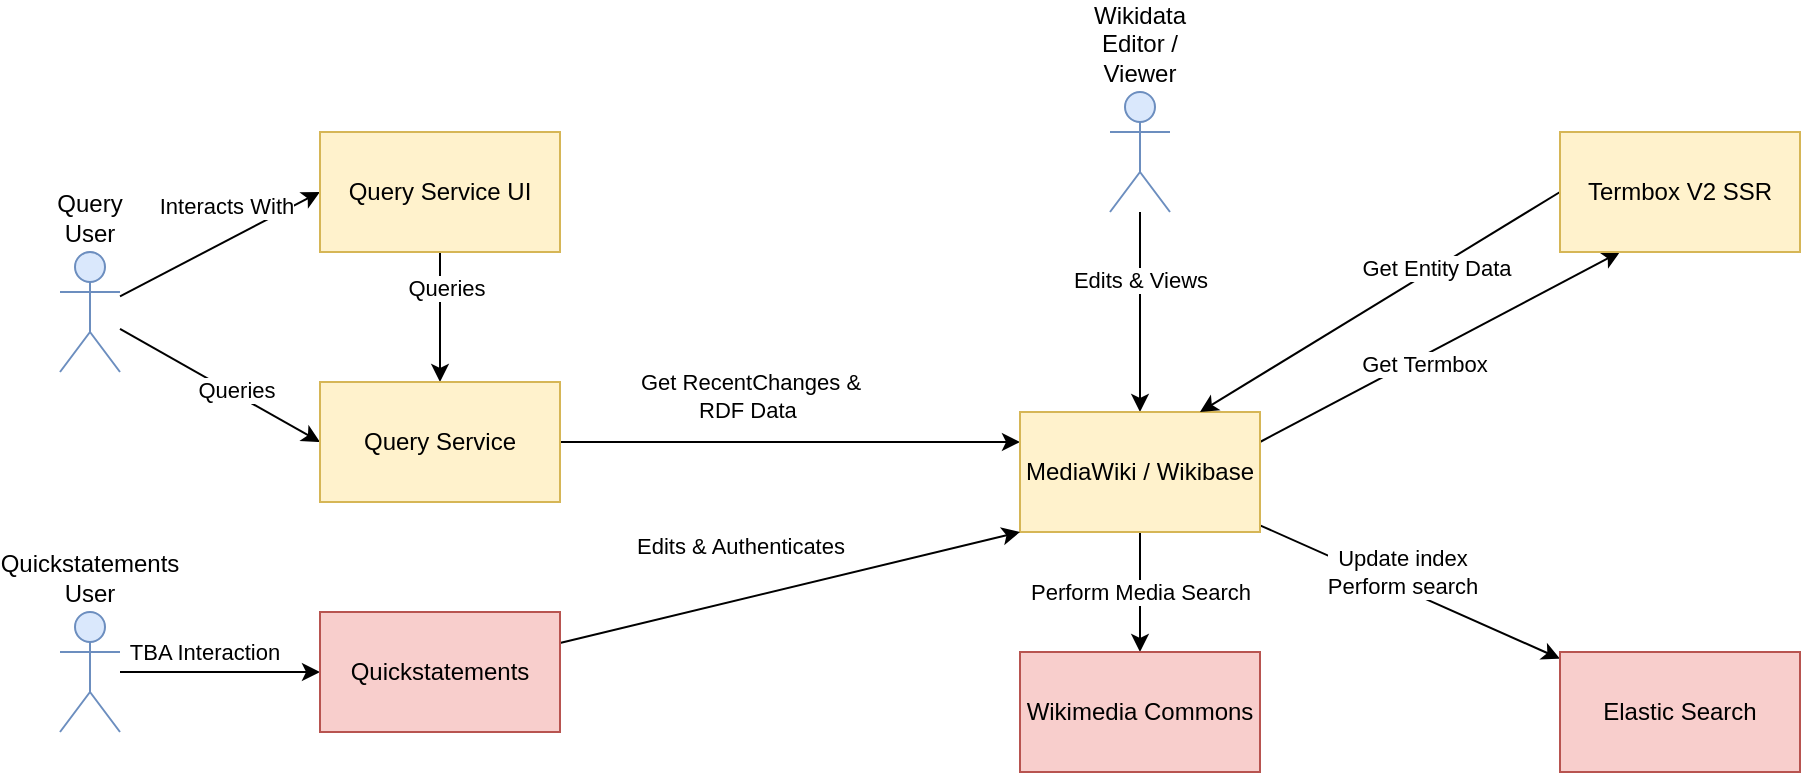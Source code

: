 <mxfile version="13.10.4" type="github">
  <diagram id="XFkhv5XfGi1PEyDfdlKW" name="Page-1">
    <mxGraphModel dx="1185" dy="1812" grid="1" gridSize="10" guides="1" tooltips="1" connect="1" arrows="1" fold="1" page="1" pageScale="1" pageWidth="827" pageHeight="1169" math="0" shadow="0">
      <root>
        <mxCell id="0" />
        <mxCell id="1" parent="0" />
        <mxCell id="SZiY50dN_7dzx2aO1JHb-30" style="edgeStyle=orthogonalEdgeStyle;rounded=0;orthogonalLoop=1;jettySize=auto;html=1;entryX=0.5;entryY=0;entryDx=0;entryDy=0;" edge="1" parent="1" source="SZiY50dN_7dzx2aO1JHb-1" target="SZiY50dN_7dzx2aO1JHb-10">
          <mxGeometry relative="1" as="geometry" />
        </mxCell>
        <mxCell id="SZiY50dN_7dzx2aO1JHb-39" value="Edits &amp;amp; Views" style="edgeLabel;html=1;align=center;verticalAlign=middle;resizable=0;points=[];" vertex="1" connectable="0" parent="SZiY50dN_7dzx2aO1JHb-30">
          <mxGeometry x="-0.323" relative="1" as="geometry">
            <mxPoint as="offset" />
          </mxGeometry>
        </mxCell>
        <mxCell id="SZiY50dN_7dzx2aO1JHb-1" value="Wikidata Editor / Viewer" style="shape=umlActor;verticalLabelPosition=top;verticalAlign=bottom;html=1;outlineConnect=0;fillColor=#dae8fc;strokeColor=#6c8ebf;labelPosition=center;align=center;whiteSpace=wrap;" vertex="1" parent="1">
          <mxGeometry x="795" y="30" width="30" height="60" as="geometry" />
        </mxCell>
        <mxCell id="SZiY50dN_7dzx2aO1JHb-19" style="edgeStyle=orthogonalEdgeStyle;rounded=0;orthogonalLoop=1;jettySize=auto;html=1;" edge="1" parent="1" source="SZiY50dN_7dzx2aO1JHb-2" target="SZiY50dN_7dzx2aO1JHb-12">
          <mxGeometry relative="1" as="geometry" />
        </mxCell>
        <mxCell id="SZiY50dN_7dzx2aO1JHb-20" value="TBA Interaction" style="edgeLabel;html=1;align=center;verticalAlign=middle;resizable=0;points=[];" vertex="1" connectable="0" parent="SZiY50dN_7dzx2aO1JHb-19">
          <mxGeometry x="0.12" y="-1" relative="1" as="geometry">
            <mxPoint x="-14.14" y="-11" as="offset" />
          </mxGeometry>
        </mxCell>
        <mxCell id="SZiY50dN_7dzx2aO1JHb-2" value="Quickstatements User" style="shape=umlActor;verticalLabelPosition=top;verticalAlign=bottom;html=1;outlineConnect=0;fillColor=#dae8fc;strokeColor=#6c8ebf;labelPosition=center;align=center;whiteSpace=wrap;" vertex="1" parent="1">
          <mxGeometry x="270" y="290" width="30" height="60" as="geometry" />
        </mxCell>
        <mxCell id="SZiY50dN_7dzx2aO1JHb-18" style="rounded=0;orthogonalLoop=1;jettySize=auto;html=1;entryX=0;entryY=0.5;entryDx=0;entryDy=0;" edge="1" parent="1" source="SZiY50dN_7dzx2aO1JHb-4" target="SZiY50dN_7dzx2aO1JHb-7">
          <mxGeometry relative="1" as="geometry" />
        </mxCell>
        <mxCell id="SZiY50dN_7dzx2aO1JHb-37" value="Interacts With" style="edgeLabel;html=1;align=center;verticalAlign=middle;resizable=0;points=[];" vertex="1" connectable="0" parent="SZiY50dN_7dzx2aO1JHb-18">
          <mxGeometry x="0.243" y="2" relative="1" as="geometry">
            <mxPoint x="-8.3" y="-11.06" as="offset" />
          </mxGeometry>
        </mxCell>
        <mxCell id="SZiY50dN_7dzx2aO1JHb-22" style="rounded=0;orthogonalLoop=1;jettySize=auto;html=1;entryX=0;entryY=0.5;entryDx=0;entryDy=0;" edge="1" parent="1" source="SZiY50dN_7dzx2aO1JHb-4" target="SZiY50dN_7dzx2aO1JHb-9">
          <mxGeometry relative="1" as="geometry">
            <mxPoint x="400" y="80.571" as="targetPoint" />
          </mxGeometry>
        </mxCell>
        <mxCell id="SZiY50dN_7dzx2aO1JHb-38" value="Queries" style="edgeLabel;html=1;align=center;verticalAlign=middle;resizable=0;points=[];" vertex="1" connectable="0" parent="SZiY50dN_7dzx2aO1JHb-22">
          <mxGeometry x="0.14" y="2" relative="1" as="geometry">
            <mxPoint as="offset" />
          </mxGeometry>
        </mxCell>
        <mxCell id="SZiY50dN_7dzx2aO1JHb-4" value="Query User" style="shape=umlActor;verticalLabelPosition=top;verticalAlign=bottom;html=1;outlineConnect=0;fillColor=#dae8fc;strokeColor=#6c8ebf;labelPosition=center;align=center;whiteSpace=wrap;" vertex="1" parent="1">
          <mxGeometry x="270" y="110" width="30" height="60" as="geometry" />
        </mxCell>
        <mxCell id="SZiY50dN_7dzx2aO1JHb-23" style="rounded=0;orthogonalLoop=1;jettySize=auto;html=1;entryX=0.5;entryY=0;entryDx=0;entryDy=0;" edge="1" parent="1" source="SZiY50dN_7dzx2aO1JHb-7" target="SZiY50dN_7dzx2aO1JHb-9">
          <mxGeometry relative="1" as="geometry">
            <mxPoint x="460" y="90.0" as="targetPoint" />
          </mxGeometry>
        </mxCell>
        <mxCell id="SZiY50dN_7dzx2aO1JHb-40" value="Queries" style="edgeLabel;html=1;align=center;verticalAlign=middle;resizable=0;points=[];" vertex="1" connectable="0" parent="SZiY50dN_7dzx2aO1JHb-23">
          <mxGeometry x="-0.286" y="3" relative="1" as="geometry">
            <mxPoint y="-5" as="offset" />
          </mxGeometry>
        </mxCell>
        <mxCell id="SZiY50dN_7dzx2aO1JHb-7" value="Query Service UI" style="rounded=0;whiteSpace=wrap;html=1;fillColor=#fff2cc;strokeColor=#d6b656;" vertex="1" parent="1">
          <mxGeometry x="400" y="50" width="120" height="60" as="geometry" />
        </mxCell>
        <mxCell id="SZiY50dN_7dzx2aO1JHb-28" style="rounded=0;orthogonalLoop=1;jettySize=auto;html=1;entryX=0;entryY=0.25;entryDx=0;entryDy=0;exitX=1;exitY=0.5;exitDx=0;exitDy=0;" edge="1" parent="1" source="SZiY50dN_7dzx2aO1JHb-9" target="SZiY50dN_7dzx2aO1JHb-10">
          <mxGeometry relative="1" as="geometry" />
        </mxCell>
        <mxCell id="SZiY50dN_7dzx2aO1JHb-29" value="Get RecentChanges &amp;amp;&lt;br&gt;RDF Data&amp;nbsp;" style="edgeLabel;html=1;align=center;verticalAlign=middle;resizable=0;points=[];" vertex="1" connectable="0" parent="SZiY50dN_7dzx2aO1JHb-28">
          <mxGeometry x="0.254" y="4" relative="1" as="geometry">
            <mxPoint x="-49.74" y="-19.26" as="offset" />
          </mxGeometry>
        </mxCell>
        <mxCell id="SZiY50dN_7dzx2aO1JHb-9" value="Query Service" style="rounded=0;whiteSpace=wrap;html=1;fillColor=#fff2cc;strokeColor=#d6b656;" vertex="1" parent="1">
          <mxGeometry x="400" y="175" width="120" height="60" as="geometry" />
        </mxCell>
        <mxCell id="SZiY50dN_7dzx2aO1JHb-43" style="edgeStyle=none;rounded=0;orthogonalLoop=1;jettySize=auto;html=1;entryX=0.25;entryY=1;entryDx=0;entryDy=0;exitX=1;exitY=0.25;exitDx=0;exitDy=0;" edge="1" parent="1" source="SZiY50dN_7dzx2aO1JHb-10" target="SZiY50dN_7dzx2aO1JHb-11">
          <mxGeometry relative="1" as="geometry" />
        </mxCell>
        <mxCell id="SZiY50dN_7dzx2aO1JHb-44" value="Get Termbox" style="edgeLabel;html=1;align=center;verticalAlign=middle;resizable=0;points=[];" vertex="1" connectable="0" parent="SZiY50dN_7dzx2aO1JHb-43">
          <mxGeometry x="-0.112" y="-3" relative="1" as="geometry">
            <mxPoint as="offset" />
          </mxGeometry>
        </mxCell>
        <mxCell id="SZiY50dN_7dzx2aO1JHb-45" style="edgeStyle=none;rounded=0;orthogonalLoop=1;jettySize=auto;html=1;" edge="1" parent="1" source="SZiY50dN_7dzx2aO1JHb-10" target="SZiY50dN_7dzx2aO1JHb-14">
          <mxGeometry relative="1" as="geometry" />
        </mxCell>
        <mxCell id="SZiY50dN_7dzx2aO1JHb-46" value="Update index&lt;br&gt;Perform search" style="edgeLabel;html=1;align=center;verticalAlign=middle;resizable=0;points=[];" vertex="1" connectable="0" parent="SZiY50dN_7dzx2aO1JHb-45">
          <mxGeometry x="-0.346" y="-1" relative="1" as="geometry">
            <mxPoint x="22" as="offset" />
          </mxGeometry>
        </mxCell>
        <mxCell id="SZiY50dN_7dzx2aO1JHb-47" style="edgeStyle=none;rounded=0;orthogonalLoop=1;jettySize=auto;html=1;" edge="1" parent="1" source="SZiY50dN_7dzx2aO1JHb-10" target="SZiY50dN_7dzx2aO1JHb-13">
          <mxGeometry relative="1" as="geometry" />
        </mxCell>
        <mxCell id="SZiY50dN_7dzx2aO1JHb-48" value="Perform Media Search" style="edgeLabel;html=1;align=center;verticalAlign=middle;resizable=0;points=[];" vertex="1" connectable="0" parent="SZiY50dN_7dzx2aO1JHb-47">
          <mxGeometry x="0.264" y="-4" relative="1" as="geometry">
            <mxPoint x="4" y="-8.33" as="offset" />
          </mxGeometry>
        </mxCell>
        <mxCell id="SZiY50dN_7dzx2aO1JHb-10" value="MediaWiki / Wikibase" style="rounded=0;whiteSpace=wrap;html=1;fillColor=#fff2cc;strokeColor=#d6b656;" vertex="1" parent="1">
          <mxGeometry x="750" y="190" width="120" height="60" as="geometry" />
        </mxCell>
        <mxCell id="SZiY50dN_7dzx2aO1JHb-34" style="rounded=0;orthogonalLoop=1;jettySize=auto;html=1;entryX=0.75;entryY=0;entryDx=0;entryDy=0;exitX=0;exitY=0.5;exitDx=0;exitDy=0;" edge="1" parent="1" source="SZiY50dN_7dzx2aO1JHb-11" target="SZiY50dN_7dzx2aO1JHb-10">
          <mxGeometry relative="1" as="geometry" />
        </mxCell>
        <mxCell id="SZiY50dN_7dzx2aO1JHb-42" value="Get Entity Data" style="edgeLabel;html=1;align=center;verticalAlign=middle;resizable=0;points=[];" vertex="1" connectable="0" parent="SZiY50dN_7dzx2aO1JHb-34">
          <mxGeometry x="-0.311" relative="1" as="geometry">
            <mxPoint as="offset" />
          </mxGeometry>
        </mxCell>
        <mxCell id="SZiY50dN_7dzx2aO1JHb-11" value="Termbox V2 SSR" style="rounded=0;whiteSpace=wrap;html=1;fillColor=#fff2cc;strokeColor=#d6b656;" vertex="1" parent="1">
          <mxGeometry x="1020" y="50" width="120" height="60" as="geometry" />
        </mxCell>
        <mxCell id="SZiY50dN_7dzx2aO1JHb-32" style="rounded=0;orthogonalLoop=1;jettySize=auto;html=1;entryX=0;entryY=1;entryDx=0;entryDy=0;" edge="1" parent="1" source="SZiY50dN_7dzx2aO1JHb-12" target="SZiY50dN_7dzx2aO1JHb-10">
          <mxGeometry relative="1" as="geometry" />
        </mxCell>
        <mxCell id="SZiY50dN_7dzx2aO1JHb-33" value="Edits &amp;amp; Authenticates" style="edgeLabel;html=1;align=center;verticalAlign=middle;resizable=0;points=[];rotation=0;" vertex="1" connectable="0" parent="SZiY50dN_7dzx2aO1JHb-32">
          <mxGeometry x="0.119" y="5" relative="1" as="geometry">
            <mxPoint x="-37.58" y="-12.7" as="offset" />
          </mxGeometry>
        </mxCell>
        <mxCell id="SZiY50dN_7dzx2aO1JHb-12" value="Quickstatements" style="rounded=0;whiteSpace=wrap;html=1;fillColor=#f8cecc;strokeColor=#b85450;" vertex="1" parent="1">
          <mxGeometry x="400" y="290" width="120" height="60" as="geometry" />
        </mxCell>
        <mxCell id="SZiY50dN_7dzx2aO1JHb-13" value="Wikimedia Commons" style="rounded=0;whiteSpace=wrap;html=1;fillColor=#f8cecc;strokeColor=#b85450;" vertex="1" parent="1">
          <mxGeometry x="750" y="310" width="120" height="60" as="geometry" />
        </mxCell>
        <mxCell id="SZiY50dN_7dzx2aO1JHb-14" value="Elastic Search" style="rounded=0;whiteSpace=wrap;html=1;fillColor=#f8cecc;strokeColor=#b85450;" vertex="1" parent="1">
          <mxGeometry x="1020" y="310" width="120" height="60" as="geometry" />
        </mxCell>
      </root>
    </mxGraphModel>
  </diagram>
</mxfile>
